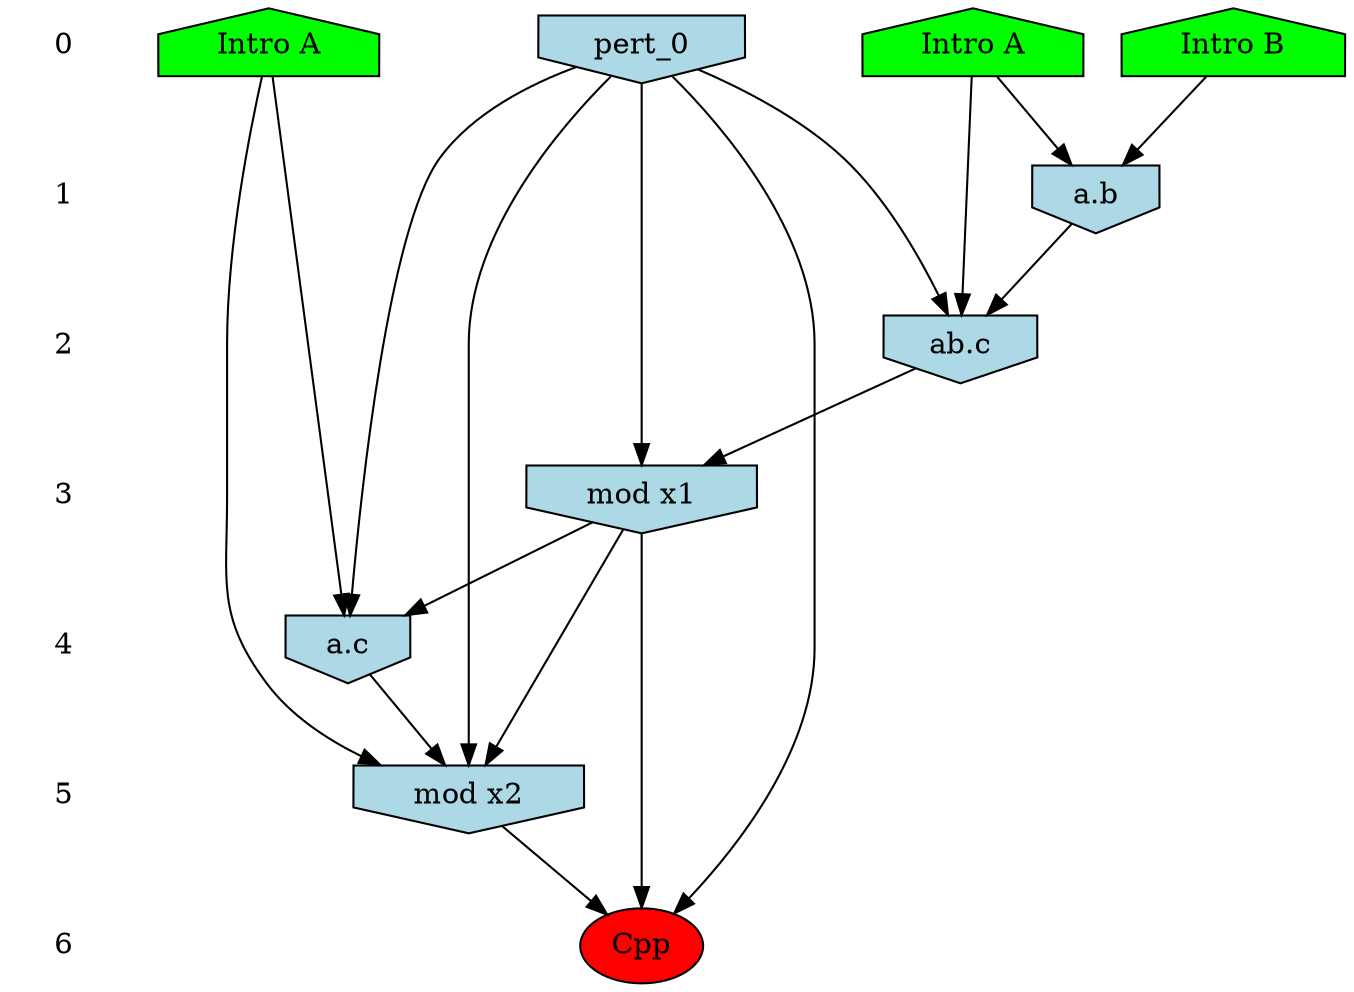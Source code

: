 /* Compression of 10 causal flows obtained in average at 2.002966E+01 t.u */
/* Compressed causal flows were: [10;9;8;7;6;5;4;3;2;1] */
digraph G{
 ranksep=.5 ; 
{ rank = same ; "0" [shape=plaintext] ; node_1 [label ="Intro A", shape=house, style=filled, fillcolor=green] ;
node_2 [label ="Intro B", shape=house, style=filled, fillcolor=green] ;
node_3 [label ="Intro A", shape=house, style=filled, fillcolor=green] ;
node_4 [label="pert_0", shape=invhouse, style=filled, fillcolor = lightblue] ;
}
{ rank = same ; "1" [shape=plaintext] ; node_5 [label="a.b", shape=invhouse, style=filled, fillcolor = lightblue] ;
}
{ rank = same ; "2" [shape=plaintext] ; node_6 [label="ab.c", shape=invhouse, style=filled, fillcolor = lightblue] ;
}
{ rank = same ; "3" [shape=plaintext] ; node_7 [label="mod x1", shape=invhouse, style=filled, fillcolor = lightblue] ;
}
{ rank = same ; "4" [shape=plaintext] ; node_8 [label="a.c", shape=invhouse, style=filled, fillcolor = lightblue] ;
}
{ rank = same ; "5" [shape=plaintext] ; node_9 [label="mod x2", shape=invhouse, style=filled, fillcolor = lightblue] ;
}
{ rank = same ; "6" [shape=plaintext] ; node_10 [label ="Cpp", style=filled, fillcolor=red] ;
}
"0" -> "1" [style="invis"]; 
"1" -> "2" [style="invis"]; 
"2" -> "3" [style="invis"]; 
"3" -> "4" [style="invis"]; 
"4" -> "5" [style="invis"]; 
"5" -> "6" [style="invis"]; 
node_2 -> node_5
node_3 -> node_5
node_3 -> node_6
node_4 -> node_6
node_5 -> node_6
node_4 -> node_7
node_6 -> node_7
node_1 -> node_8
node_4 -> node_8
node_7 -> node_8
node_1 -> node_9
node_4 -> node_9
node_7 -> node_9
node_8 -> node_9
node_4 -> node_10
node_7 -> node_10
node_9 -> node_10
}
/*
 Dot generation time: 0.004000
*/